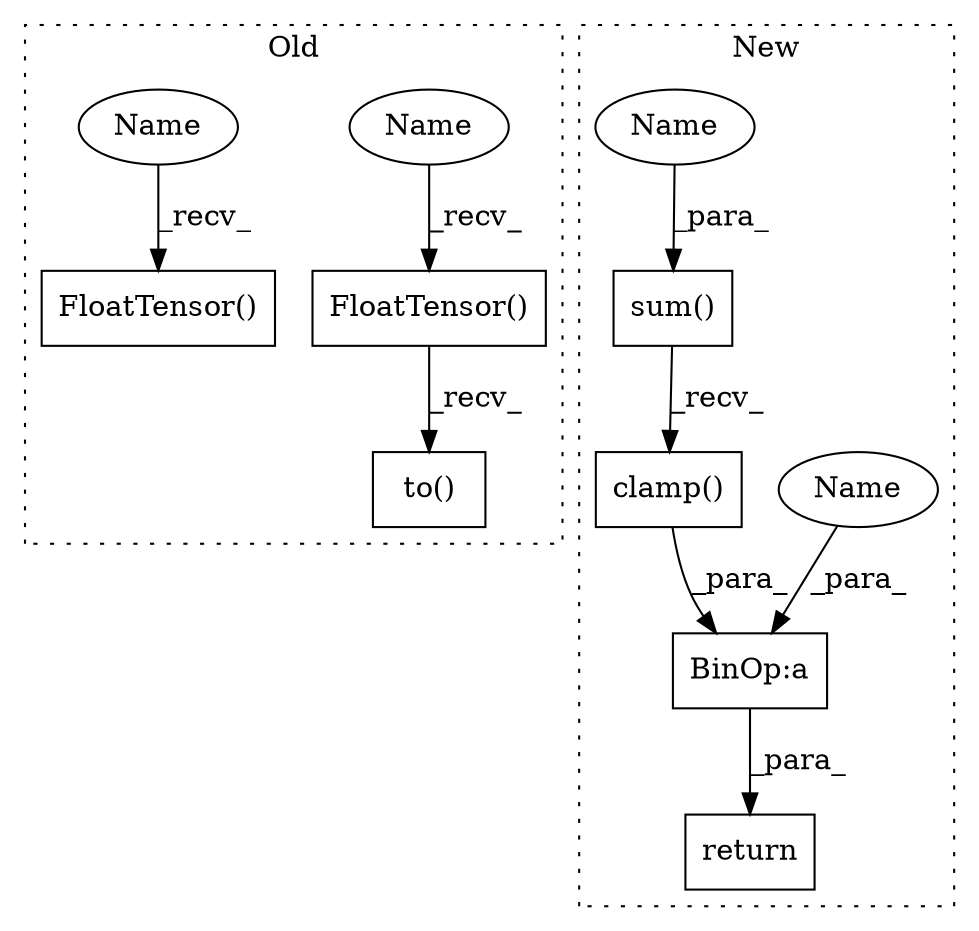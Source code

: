 digraph G {
subgraph cluster0 {
1 [label="FloatTensor()" a="75" s="8869,8888" l="18,1" shape="box"];
5 [label="FloatTensor()" a="75" s="8820,8839" l="18,1" shape="box"];
6 [label="to()" a="75" s="8869,8904" l="24,1" shape="box"];
10 [label="Name" a="87" s="8869" l="5" shape="ellipse"];
11 [label="Name" a="87" s="8820" l="5" shape="ellipse"];
label = "Old";
style="dotted";
}
subgraph cluster1 {
2 [label="clamp()" a="75" s="10359" l="54" shape="box"];
3 [label="BinOp:a" a="82" s="10358" l="1" shape="box"];
4 [label="sum()" a="75" s="10359,10381" l="10,16" shape="box"];
7 [label="return" a="93" s="10477" l="7" shape="box"];
8 [label="Name" a="87" s="10349" l="9" shape="ellipse"];
9 [label="Name" a="87" s="10369" l="9" shape="ellipse"];
label = "New";
style="dotted";
}
1 -> 6 [label="_recv_"];
2 -> 3 [label="_para_"];
3 -> 7 [label="_para_"];
4 -> 2 [label="_recv_"];
8 -> 3 [label="_para_"];
9 -> 4 [label="_para_"];
10 -> 1 [label="_recv_"];
11 -> 5 [label="_recv_"];
}